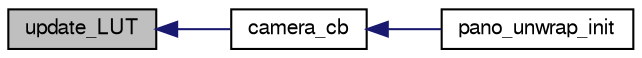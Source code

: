 digraph "update_LUT"
{
  edge [fontname="FreeSans",fontsize="10",labelfontname="FreeSans",labelfontsize="10"];
  node [fontname="FreeSans",fontsize="10",shape=record];
  rankdir="LR";
  Node1 [label="update_LUT",height=0.2,width=0.4,color="black", fillcolor="grey75", style="filled", fontcolor="black"];
  Node1 -> Node2 [dir="back",color="midnightblue",fontsize="10",style="solid",fontname="FreeSans"];
  Node2 [label="camera_cb",height=0.2,width=0.4,color="black", fillcolor="white", style="filled",URL="$pano__unwrap_8c.html#a710b27b04793f5a2412ab67f7eb0bb54"];
  Node2 -> Node3 [dir="back",color="midnightblue",fontsize="10",style="solid",fontname="FreeSans"];
  Node3 [label="pano_unwrap_init",height=0.2,width=0.4,color="black", fillcolor="white", style="filled",URL="$pano__unwrap_8h.html#a03d0332c435b1307c5961073eaa4ff63"];
}
